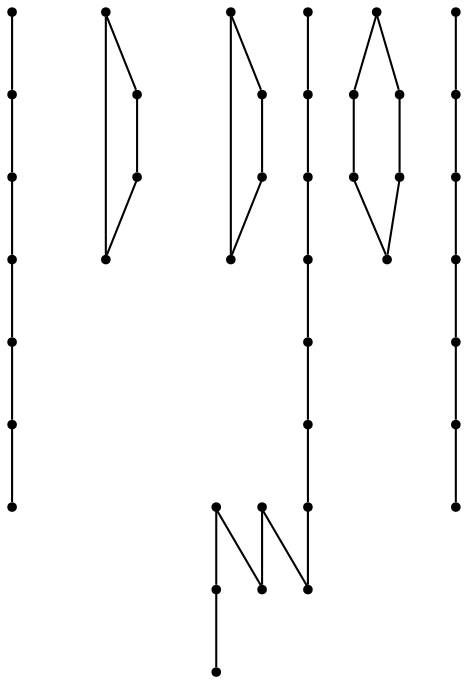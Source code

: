 graph {
  node [shape=point,comment="{\"directed\":false,\"doi\":\"10.4230/LIPIcs.GD.2024.32\",\"figure\":\"9 (3)\"}"]

  v0 [pos="1975.6652959135042,1492.4232749656535"]
  v1 [pos="2020.3538127414513,1358.3903844632541"]
  v2 [pos="1930.9770334687719,1358.390384463254"]
  v3 [pos="1886.2887710240395,1492.4232749656535"]
  v4 [pos="1841.600508579307,1358.3903844632541"]
  v5 [pos="1819.2562501653338,1492.4232749656535"]
  v6 [pos="1774.5679877206012,1358.3903844632541"]
  v7 [pos="1741.0517272912484,1436.5761524822508"]
  v8 [pos="1741.0517272912484,1302.5433891409557"]
  v9 [pos="1696.3634648465159,1436.5761524822508"]
  v10 [pos="1651.6752024017835,1302.5433891409557"]
  v11 [pos="1606.9869399570512,1492.4232749656535"]
  v12 [pos="1651.6752024017835,1358.390384463254"]
  v13 [pos="1562.2984231291043,1492.4232749656535"]
  v14 [pos="1562.2231256976056,1358.4657909981747"]
  v15 [pos="1484.0939002550188,1436.5761524822508"]
  v16 [pos="1528.7068652682528,1302.6187956758765"]
  v17 [pos="1405.8893773809334,1302.5433891409557"]
  v18 [pos="1383.5453733501747,1436.5761524822508"]
  v19 [pos="1350.0291129208217,1302.5433891409557"]
  v20 [pos="1305.340723284482,1436.5761524822508"]
  v21 [pos="1215.8887737719115,1302.6187956758765"]
  v22 [pos="1126.511994499232,1436.6514318560671"]
  v23 [pos="1037.1354378118656,1302.6187956758765"]
  v24 [pos="992.447175367133,1436.6514318560671"]
  v25 [pos="947.7588493265971,1302.6187956758765"]
  v26 [pos="903.070523286061,1436.6514318560671"]
  v27 [pos="813.693871204989,1302.6187956758765"]
  v28 [pos="780.2530353987418,1492.4232749656535"]
  v29 [pos="780.2530353987418,1358.390384463254"]
  v30 [pos="735.5647729540094,1358.390384463254"]
  v31 [pos="735.5647729540094,1492.4232749656535"]
  v32 [pos="690.8764469134734,1358.390384463254"]
  v33 [pos="690.8764469134734,1492.4232749656535"]
  v34 [pos="612.6719240393882,1470.0843751078505"]
  v35 [pos="657.2848254568183,1336.1270183014763"]
  v36 [pos="567.9081733757463,1336.1270183014763"]
  v37 [pos="523.219879133112,1470.159654481667"]
  v38 [pos="478.5315848904778,1336.1270183014763"]
  v39 [pos="433.8432588499418,1470.159654481667"]
  v40 [pos="389.1549646073076,1336.1270183014763"]

  v0 -- v1 [id="-1",pos="1975.6652959135042,1492.4232749656535 2020.3538127414513,1358.3903844632541 2020.3538127414513,1358.3903844632541 2020.3538127414513,1358.3903844632541"]
  v40 -- v39 [id="-2",pos="389.1549646073076,1336.1270183014763 433.8432588499418,1470.159654481667 433.8432588499418,1470.159654481667 433.8432588499418,1470.159654481667"]
  v39 -- v38 [id="-3",pos="433.8432588499418,1470.159654481667 478.5315848904778,1336.1270183014763 478.5315848904778,1336.1270183014763 478.5315848904778,1336.1270183014763"]
  v38 -- v37 [id="-4",pos="478.5315848904778,1336.1270183014763 523.219879133112,1470.159654481667 523.219879133112,1470.159654481667 523.219879133112,1470.159654481667"]
  v37 -- v36 [id="-5",pos="523.219879133112,1470.159654481667 567.9081733757463,1336.1270183014763 567.9081733757463,1336.1270183014763 567.9081733757463,1336.1270183014763"]
  v36 -- v34 [id="-6",pos="567.9081733757463,1336.1270183014763 612.6719240393882,1470.0843751078505 612.6719240393882,1470.0843751078505 612.6719240393882,1470.0843751078505"]
  v34 -- v35 [id="-7",pos="612.6719240393882,1470.0843751078505 657.2848254568183,1336.1270183014763 657.2848254568183,1336.1270183014763 657.2848254568183,1336.1270183014763"]
  v33 -- v30 [id="-8",pos="690.8764469134734,1492.4232749656535 735.5647729540094,1358.390384463254 735.5647729540094,1358.390384463254 735.5647729540094,1358.390384463254"]
  v33 -- v32 [id="-9",pos="690.8764469134734,1492.4232749656535 690.8764469134734,1358.390384463254 690.8764469134734,1358.390384463254 690.8764469134734,1358.390384463254"]
  v32 -- v31 [id="-10",pos="690.8764469134734,1358.390384463254 735.5647729540094,1492.4232749656535 735.5647729540094,1492.4232749656535 735.5647729540094,1492.4232749656535"]
  v31 -- v29 [id="-11",pos="735.5647729540094,1492.4232749656535 780.2530353987418,1358.390384463254 780.2530353987418,1358.390384463254 780.2530353987418,1358.390384463254"]
  v30 -- v28 [id="-12",pos="735.5647729540094,1358.390384463254 780.2530353987418,1492.4232749656535 780.2530353987418,1492.4232749656535 780.2530353987418,1492.4232749656535"]
  v28 -- v29 [id="-13",pos="780.2530353987418,1492.4232749656535 780.2530353987418,1358.390384463254 780.2530353987418,1358.390384463254 780.2530353987418,1358.390384463254"]
  v27 -- v26 [id="-14",pos="813.693871204989,1302.6187956758765 903.070523286061,1436.6514318560671 903.070523286061,1436.6514318560671 903.070523286061,1436.6514318560671"]
  v26 -- v25 [id="-15",pos="903.070523286061,1436.6514318560671 947.7588493265971,1302.6187956758765 947.7588493265971,1302.6187956758765 947.7588493265971,1302.6187956758765"]
  v25 -- v24 [id="-16",pos="947.7588493265971,1302.6187956758765 992.447175367133,1436.6514318560671 992.447175367133,1436.6514318560671 992.447175367133,1436.6514318560671"]
  v24 -- v23 [id="-17",pos="992.447175367133,1436.6514318560671 1037.1354378118656,1302.6187956758765 1037.1354378118656,1302.6187956758765 1037.1354378118656,1302.6187956758765"]
  v23 -- v22 [id="-18",pos="1037.1354378118656,1302.6187956758765 1126.511994499232,1436.6514318560671 1126.511994499232,1436.6514318560671 1126.511994499232,1436.6514318560671"]
  v22 -- v21 [id="-19",pos="1126.511994499232,1436.6514318560671 1215.8887737719115,1302.6187956758765 1215.8887737719115,1302.6187956758765 1215.8887737719115,1302.6187956758765"]
  v21 -- v20 [id="-20",pos="1215.8887737719115,1302.6187956758765 1305.340723284482,1436.5761524822508 1305.340723284482,1436.5761524822508 1305.340723284482,1436.5761524822508"]
  v19 -- v18 [id="-21",pos="1350.0291129208217,1302.5433891409557 1383.5453733501747,1436.5761524822508 1383.5453733501747,1436.5761524822508 1383.5453733501747,1436.5761524822508"]
  v19 -- v20 [id="-22",pos="1350.0291129208217,1302.5433891409557 1305.340723284482,1436.5761524822508 1305.340723284482,1436.5761524822508 1305.340723284482,1436.5761524822508"]
  v17 -- v18 [id="-23",pos="1405.8893773809334,1302.5433891409557 1383.5453733501747,1436.5761524822508 1383.5453733501747,1436.5761524822508 1383.5453733501747,1436.5761524822508"]
  v17 -- v15 [id="-24",pos="1405.8893773809334,1302.5433891409557 1484.0939002550188,1436.5761524822508 1484.0939002550188,1436.5761524822508 1484.0939002550188,1436.5761524822508"]
  v15 -- v16 [id="-25",pos="1484.0939002550188,1436.5761524822508 1528.7068652682528,1302.6187956758765 1528.7068652682528,1302.6187956758765 1528.7068652682528,1302.6187956758765"]
  v14 -- v11 [id="-26",pos="1562.2231256976056,1358.4657909981747 1606.9869399570512,1492.4232749656535 1606.9869399570512,1492.4232749656535 1606.9869399570512,1492.4232749656535"]
  v13 -- v12 [id="-27",pos="1562.2984231291043,1492.4232749656535 1651.6752024017835,1358.390384463254 1651.6752024017835,1358.390384463254 1651.6752024017835,1358.390384463254"]
  v13 -- v14 [id="-28",pos="1562.2984231291043,1492.4232749656535 1562.2231256976056,1358.4657909981747 1562.2231256976056,1358.4657909981747 1562.2231256976056,1358.4657909981747"]
  v11 -- v12 [id="-29",pos="1606.9869399570512,1492.4232749656535 1651.6752024017835,1358.390384463254 1651.6752024017835,1358.390384463254 1651.6752024017835,1358.390384463254"]
  v10 -- v7 [id="-30",pos="1651.6752024017835,1302.5433891409557 1741.0517272912484,1436.5761524822508 1741.0517272912484,1436.5761524822508 1741.0517272912484,1436.5761524822508"]
  v9 -- v8 [id="-31",pos="1696.3634648465159,1436.5761524822508 1741.0517272912484,1302.5433891409557 1741.0517272912484,1302.5433891409557 1741.0517272912484,1302.5433891409557"]
  v9 -- v10 [id="-32",pos="1696.3634648465159,1436.5761524822508 1651.6752024017835,1302.5433891409557 1651.6752024017835,1302.5433891409557 1651.6752024017835,1302.5433891409557"]
  v7 -- v8 [id="-33",pos="1741.0517272912484,1436.5761524822508 1741.0517272912484,1302.5433891409557 1741.0517272912484,1302.5433891409557 1741.0517272912484,1302.5433891409557"]
  v6 -- v5 [id="-34",pos="1774.5679877206012,1358.3903844632541 1819.2562501653338,1492.4232749656535 1819.2562501653338,1492.4232749656535 1819.2562501653338,1492.4232749656535"]
  v5 -- v4 [id="-35",pos="1819.2562501653338,1492.4232749656535 1841.600508579307,1358.3903844632541 1841.600508579307,1358.3903844632541 1841.600508579307,1358.3903844632541"]
  v4 -- v3 [id="-36",pos="1841.600508579307,1358.3903844632541 1886.2887710240395,1492.4232749656535 1886.2887710240395,1492.4232749656535 1886.2887710240395,1492.4232749656535"]
  v3 -- v2 [id="-37",pos="1886.2887710240395,1492.4232749656535 1930.9770334687719,1358.390384463254 1930.9770334687719,1358.390384463254 1930.9770334687719,1358.390384463254"]
  v2 -- v0 [id="-38",pos="1930.9770334687719,1358.390384463254 1975.6652959135042,1492.4232749656535 1975.6652959135042,1492.4232749656535 1975.6652959135042,1492.4232749656535"]
}
